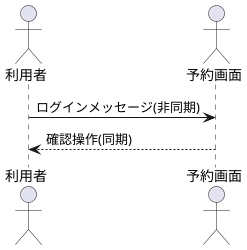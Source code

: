 @startuml 利用者と予約画面
Actor 利用者 as user
Actor 予約画面 as reservation_screen

user -> reservation_screen: ログインメッセージ(非同期)
reservation_screen --> user: 確認操作(同期)

@enduml